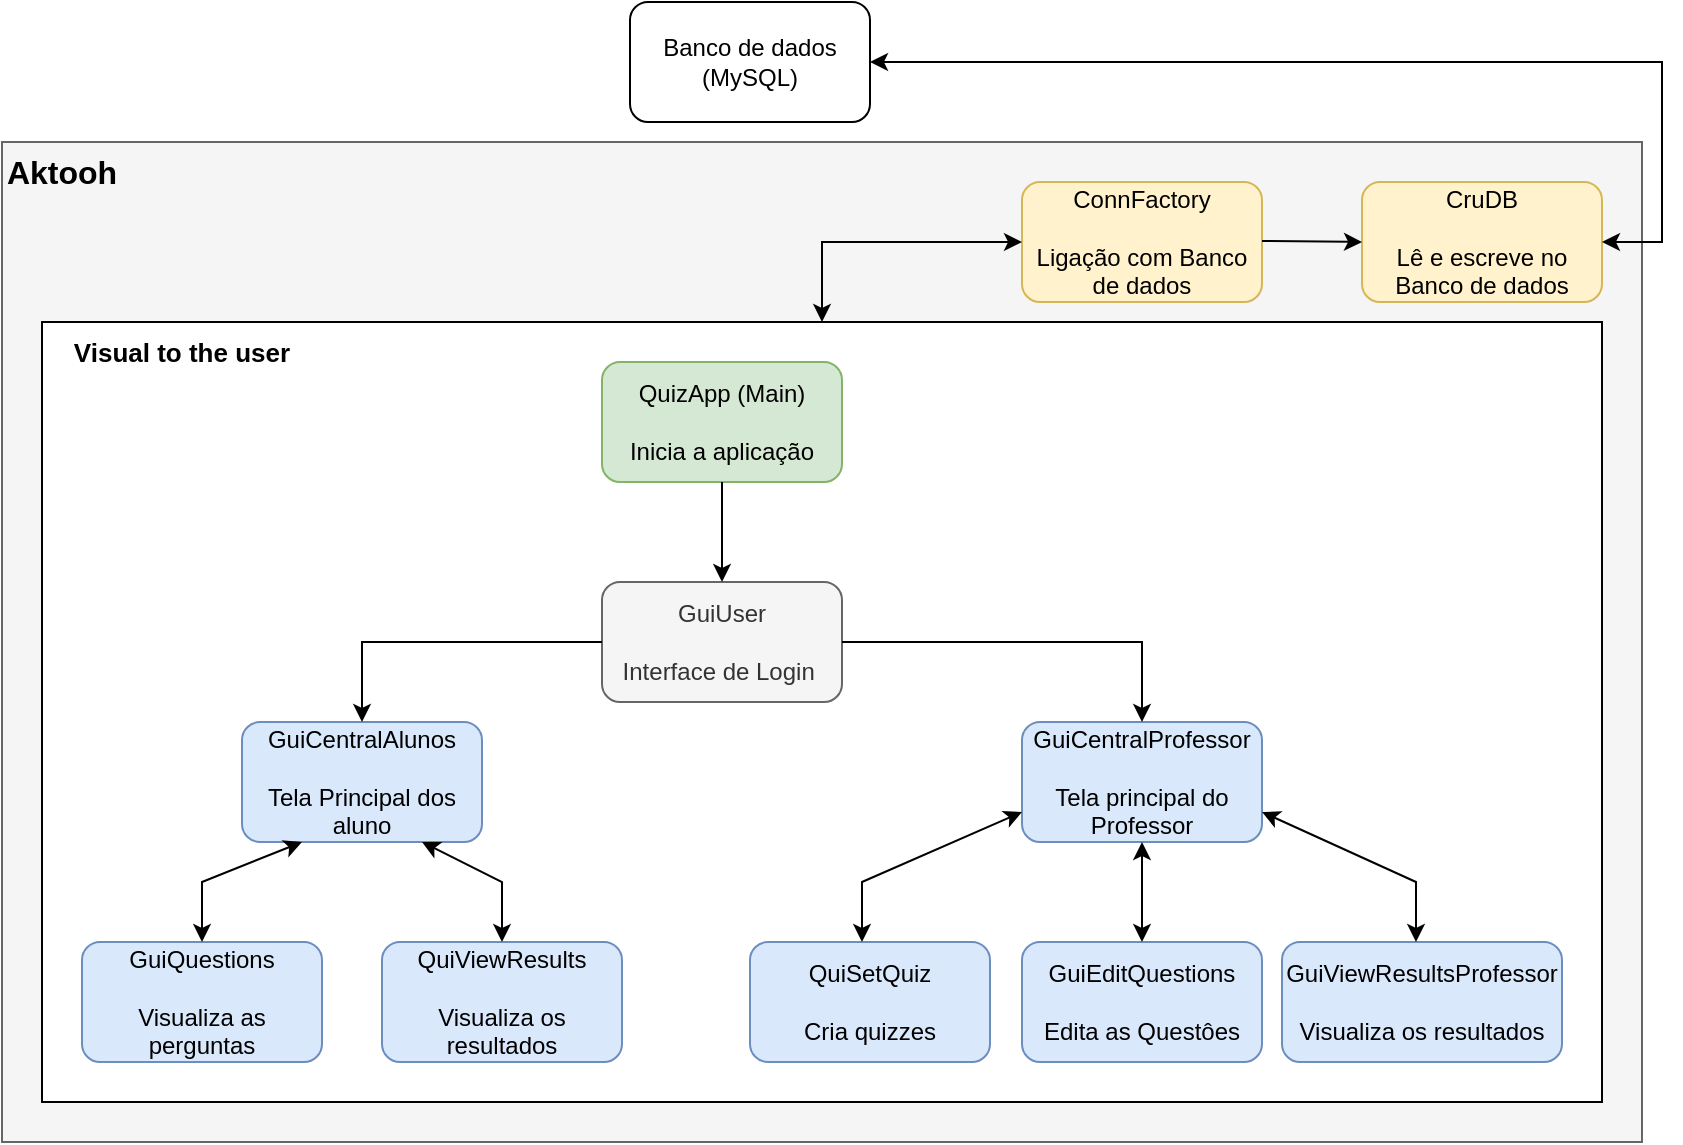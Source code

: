 <mxfile version="24.7.17">
  <diagram name="Página-1" id="XCPXqqgFWIgN050Z84h-">
    <mxGraphModel dx="1434" dy="2053" grid="1" gridSize="10" guides="1" tooltips="1" connect="1" arrows="1" fold="1" page="1" pageScale="1" pageWidth="827" pageHeight="1169" math="0" shadow="0">
      <root>
        <mxCell id="0" />
        <mxCell id="1" parent="0" />
        <mxCell id="3tuc8b9yxdSNyDUGs0zT-2" value="" style="rounded=0;whiteSpace=wrap;html=1;fillColor=#f5f5f5;fontColor=#333333;strokeColor=#666666;" vertex="1" parent="1">
          <mxGeometry x="40" y="-100" width="820" height="500" as="geometry" />
        </mxCell>
        <mxCell id="3tuc8b9yxdSNyDUGs0zT-1" value="" style="rounded=0;whiteSpace=wrap;html=1;align=left;" vertex="1" parent="1">
          <mxGeometry x="60" y="-10" width="780" height="390" as="geometry" />
        </mxCell>
        <mxCell id="CLj_I0ebMw6HrQHupWL9-1" value="QuizApp (Main)&lt;div&gt;&lt;br&gt;&lt;div&gt;&lt;span style=&quot;background-color: transparent; color: light-dark(rgb(0, 0, 0), rgb(255, 255, 255));&quot;&gt;Inicia a aplicação&lt;/span&gt;&lt;/div&gt;&lt;/div&gt;" style="rounded=1;whiteSpace=wrap;html=1;fillColor=#d5e8d4;strokeColor=#82b366;" parent="1" vertex="1">
          <mxGeometry x="340" y="10" width="120" height="60" as="geometry" />
        </mxCell>
        <mxCell id="CLj_I0ebMw6HrQHupWL9-2" value="ConnFactory&lt;div&gt;&lt;br&gt;&lt;div&gt;Ligação com Banco de dados&lt;/div&gt;&lt;/div&gt;" style="rounded=1;whiteSpace=wrap;html=1;fillColor=#fff2cc;strokeColor=#d6b656;" parent="1" vertex="1">
          <mxGeometry x="550" y="-80" width="120" height="60" as="geometry" />
        </mxCell>
        <mxCell id="CLj_I0ebMw6HrQHupWL9-3" value="&lt;div&gt;&lt;div&gt;GuiUser&lt;/div&gt;&lt;/div&gt;&lt;div&gt;&lt;br&gt;&lt;/div&gt;&lt;div&gt;Interface de Login&amp;nbsp;&lt;/div&gt;" style="rounded=1;whiteSpace=wrap;html=1;fillColor=#f5f5f5;strokeColor=#666666;fontColor=#333333;" parent="1" vertex="1">
          <mxGeometry x="340" y="120" width="120" height="60" as="geometry" />
        </mxCell>
        <mxCell id="CLj_I0ebMw6HrQHupWL9-4" value="GuiCentralAlunos&lt;div&gt;&lt;br&gt;&lt;div&gt;Tela Principal dos aluno&lt;/div&gt;&lt;/div&gt;" style="rounded=1;whiteSpace=wrap;html=1;fillColor=#dae8fc;strokeColor=#6c8ebf;" parent="1" vertex="1">
          <mxGeometry x="160" y="190" width="120" height="60" as="geometry" />
        </mxCell>
        <mxCell id="CLj_I0ebMw6HrQHupWL9-5" value="CruDB&lt;div&gt;&lt;br&gt;&lt;div&gt;Lê e escreve no Banco de dados&lt;/div&gt;&lt;/div&gt;" style="rounded=1;whiteSpace=wrap;html=1;fillColor=#fff2cc;strokeColor=#d6b656;" parent="1" vertex="1">
          <mxGeometry x="720" y="-80" width="120" height="60" as="geometry" />
        </mxCell>
        <mxCell id="CLj_I0ebMw6HrQHupWL9-6" value="GuiQuestions&lt;div&gt;&lt;br&gt;&lt;div&gt;Visualiza as perguntas&lt;/div&gt;&lt;/div&gt;" style="rounded=1;whiteSpace=wrap;html=1;fillColor=#dae8fc;strokeColor=#6c8ebf;" parent="1" vertex="1">
          <mxGeometry x="80" y="300" width="120" height="60" as="geometry" />
        </mxCell>
        <mxCell id="CLj_I0ebMw6HrQHupWL9-7" value="QuiViewResults&lt;div&gt;&lt;br&gt;&lt;div&gt;Visualiza os resultados&lt;/div&gt;&lt;/div&gt;" style="rounded=1;whiteSpace=wrap;html=1;fillColor=#dae8fc;strokeColor=#6c8ebf;" parent="1" vertex="1">
          <mxGeometry x="230" y="300" width="120" height="60" as="geometry" />
        </mxCell>
        <mxCell id="CLj_I0ebMw6HrQHupWL9-8" value="GuiCentralProfessor&lt;div&gt;&lt;br&gt;&lt;div&gt;Tela principal do Professor&lt;/div&gt;&lt;/div&gt;" style="rounded=1;whiteSpace=wrap;html=1;fillColor=#dae8fc;strokeColor=#6c8ebf;" parent="1" vertex="1">
          <mxGeometry x="550" y="190" width="120" height="60" as="geometry" />
        </mxCell>
        <mxCell id="CLj_I0ebMw6HrQHupWL9-9" value="GuiEditQuestions&lt;div&gt;&lt;br&gt;&lt;/div&gt;&lt;div&gt;Edita as Questôes&lt;/div&gt;" style="rounded=1;whiteSpace=wrap;html=1;fillColor=#dae8fc;strokeColor=#6c8ebf;" parent="1" vertex="1">
          <mxGeometry x="550" y="300" width="120" height="60" as="geometry" />
        </mxCell>
        <mxCell id="CLj_I0ebMw6HrQHupWL9-10" value="QuiSetQuiz&lt;div&gt;&lt;br&gt;&lt;/div&gt;&lt;div&gt;Cria quizzes&lt;/div&gt;" style="rounded=1;whiteSpace=wrap;html=1;fillColor=#dae8fc;strokeColor=#6c8ebf;" parent="1" vertex="1">
          <mxGeometry x="414" y="300" width="120" height="60" as="geometry" />
        </mxCell>
        <mxCell id="CLj_I0ebMw6HrQHupWL9-11" value="GuiViewResultsProfessor&lt;div&gt;&lt;br&gt;&lt;/div&gt;&lt;div&gt;Visualiza os resultados&lt;/div&gt;" style="rounded=1;whiteSpace=wrap;html=1;fillColor=#dae8fc;strokeColor=#6c8ebf;" parent="1" vertex="1">
          <mxGeometry x="680" y="300" width="140" height="60" as="geometry" />
        </mxCell>
        <mxCell id="CLj_I0ebMw6HrQHupWL9-19" value="" style="endArrow=classic;html=1;rounded=0;exitX=0.5;exitY=1;exitDx=0;exitDy=0;entryX=0.5;entryY=0;entryDx=0;entryDy=0;" parent="1" source="CLj_I0ebMw6HrQHupWL9-1" target="CLj_I0ebMw6HrQHupWL9-3" edge="1">
          <mxGeometry width="50" height="50" relative="1" as="geometry">
            <mxPoint x="220" y="110" as="sourcePoint" />
            <mxPoint x="270" y="60" as="targetPoint" />
          </mxGeometry>
        </mxCell>
        <mxCell id="CLj_I0ebMw6HrQHupWL9-20" value="" style="endArrow=classic;html=1;rounded=0;exitX=0;exitY=0.5;exitDx=0;exitDy=0;entryX=0.5;entryY=0;entryDx=0;entryDy=0;" parent="1" source="CLj_I0ebMw6HrQHupWL9-3" target="CLj_I0ebMw6HrQHupWL9-4" edge="1">
          <mxGeometry width="50" height="50" relative="1" as="geometry">
            <mxPoint x="219.5" y="140" as="sourcePoint" />
            <mxPoint x="219.5" y="190" as="targetPoint" />
            <Array as="points">
              <mxPoint x="220" y="150" />
            </Array>
          </mxGeometry>
        </mxCell>
        <mxCell id="CLj_I0ebMw6HrQHupWL9-21" value="" style="endArrow=classic;html=1;rounded=0;exitX=1;exitY=0.5;exitDx=0;exitDy=0;entryX=0.5;entryY=0;entryDx=0;entryDy=0;" parent="1" source="CLj_I0ebMw6HrQHupWL9-3" target="CLj_I0ebMw6HrQHupWL9-8" edge="1">
          <mxGeometry width="50" height="50" relative="1" as="geometry">
            <mxPoint x="630" y="140" as="sourcePoint" />
            <mxPoint x="510" y="180" as="targetPoint" />
            <Array as="points">
              <mxPoint x="610" y="150" />
            </Array>
          </mxGeometry>
        </mxCell>
        <mxCell id="CLj_I0ebMw6HrQHupWL9-23" value="" style="endArrow=classic;startArrow=classic;html=1;rounded=0;entryX=0.25;entryY=1;entryDx=0;entryDy=0;exitX=0.5;exitY=0;exitDx=0;exitDy=0;" parent="1" source="CLj_I0ebMw6HrQHupWL9-6" target="CLj_I0ebMw6HrQHupWL9-4" edge="1">
          <mxGeometry width="50" height="50" relative="1" as="geometry">
            <mxPoint x="120" y="300" as="sourcePoint" />
            <mxPoint x="170" y="250" as="targetPoint" />
            <Array as="points">
              <mxPoint x="140" y="270" />
            </Array>
          </mxGeometry>
        </mxCell>
        <mxCell id="CLj_I0ebMw6HrQHupWL9-24" value="" style="endArrow=classic;startArrow=classic;html=1;rounded=0;entryX=0.75;entryY=1;entryDx=0;entryDy=0;exitX=0.5;exitY=0;exitDx=0;exitDy=0;" parent="1" source="CLj_I0ebMw6HrQHupWL9-7" target="CLj_I0ebMw6HrQHupWL9-4" edge="1">
          <mxGeometry width="50" height="50" relative="1" as="geometry">
            <mxPoint x="290" y="300" as="sourcePoint" />
            <mxPoint x="340" y="250" as="targetPoint" />
            <Array as="points">
              <mxPoint x="290" y="270" />
            </Array>
          </mxGeometry>
        </mxCell>
        <mxCell id="CLj_I0ebMw6HrQHupWL9-25" value="" style="endArrow=classic;startArrow=classic;html=1;rounded=0;entryX=0;entryY=0.75;entryDx=0;entryDy=0;exitX=0.5;exitY=0;exitDx=0;exitDy=0;" parent="1" target="CLj_I0ebMw6HrQHupWL9-8" edge="1">
          <mxGeometry width="50" height="50" relative="1" as="geometry">
            <mxPoint x="470" y="300" as="sourcePoint" />
            <mxPoint x="520" y="250" as="targetPoint" />
            <Array as="points">
              <mxPoint x="470" y="270" />
            </Array>
          </mxGeometry>
        </mxCell>
        <mxCell id="CLj_I0ebMw6HrQHupWL9-26" value="" style="endArrow=classic;startArrow=classic;html=1;rounded=0;entryX=1;entryY=0.75;entryDx=0;entryDy=0;exitX=0.5;exitY=0;exitDx=0;exitDy=0;" parent="1" target="CLj_I0ebMw6HrQHupWL9-8" edge="1">
          <mxGeometry width="50" height="50" relative="1" as="geometry">
            <mxPoint x="747" y="300" as="sourcePoint" />
            <mxPoint x="827" y="235" as="targetPoint" />
            <Array as="points">
              <mxPoint x="747" y="270" />
            </Array>
          </mxGeometry>
        </mxCell>
        <mxCell id="CLj_I0ebMw6HrQHupWL9-27" value="" style="endArrow=classic;startArrow=classic;html=1;rounded=0;exitX=0.5;exitY=0;exitDx=0;exitDy=0;entryX=0.5;entryY=1;entryDx=0;entryDy=0;" parent="1" source="CLj_I0ebMw6HrQHupWL9-9" target="CLj_I0ebMw6HrQHupWL9-8" edge="1">
          <mxGeometry width="50" height="50" relative="1" as="geometry">
            <mxPoint x="550" y="310" as="sourcePoint" />
            <mxPoint x="600" y="260" as="targetPoint" />
          </mxGeometry>
        </mxCell>
        <mxCell id="CLj_I0ebMw6HrQHupWL9-29" value="" style="endArrow=classic;html=1;rounded=0;exitX=1;exitY=0.5;exitDx=0;exitDy=0;entryX=0;entryY=0.5;entryDx=0;entryDy=0;" parent="1" target="CLj_I0ebMw6HrQHupWL9-5" edge="1">
          <mxGeometry width="50" height="50" relative="1" as="geometry">
            <mxPoint x="670" y="-50.5" as="sourcePoint" />
            <mxPoint x="700" y="-50.5" as="targetPoint" />
          </mxGeometry>
        </mxCell>
        <mxCell id="3tuc8b9yxdSNyDUGs0zT-4" value="&lt;p style=&quot;line-height: 150%;&quot; align=&quot;center&quot; class=&quot;MsoNormal&quot;&gt;&lt;b&gt;&lt;span style=&quot;font-size:12.0pt;line-height:150%;font-family:&amp;quot;Arial&amp;quot;,sans-serif&quot;&gt;Aktooh&lt;/span&gt;&lt;/b&gt;&lt;/p&gt;" style="text;html=1;align=center;verticalAlign=middle;whiteSpace=wrap;rounded=0;" vertex="1" parent="1">
          <mxGeometry x="40" y="-100" width="60" height="30" as="geometry" />
        </mxCell>
        <mxCell id="3tuc8b9yxdSNyDUGs0zT-5" value="" style="endArrow=classic;startArrow=classic;html=1;rounded=0;entryX=0;entryY=0.5;entryDx=0;entryDy=0;exitX=0.5;exitY=0;exitDx=0;exitDy=0;" edge="1" parent="1" source="3tuc8b9yxdSNyDUGs0zT-1" target="CLj_I0ebMw6HrQHupWL9-2">
          <mxGeometry width="50" height="50" relative="1" as="geometry">
            <mxPoint x="440" y="-20" as="sourcePoint" />
            <mxPoint x="490" y="-70" as="targetPoint" />
            <Array as="points">
              <mxPoint x="450" y="-50" />
            </Array>
          </mxGeometry>
        </mxCell>
        <mxCell id="3tuc8b9yxdSNyDUGs0zT-6" value="&lt;b&gt;&lt;font style=&quot;font-size: 13px;&quot;&gt;Visual to the user&lt;/font&gt;&lt;/b&gt;" style="text;html=1;align=center;verticalAlign=middle;whiteSpace=wrap;rounded=0;" vertex="1" parent="1">
          <mxGeometry x="60" y="-10" width="140" height="30" as="geometry" />
        </mxCell>
        <mxCell id="3tuc8b9yxdSNyDUGs0zT-8" value="Banco de dados&lt;br&gt;(MySQL)" style="rounded=1;whiteSpace=wrap;html=1;" vertex="1" parent="1">
          <mxGeometry x="354" y="-170" width="120" height="60" as="geometry" />
        </mxCell>
        <mxCell id="3tuc8b9yxdSNyDUGs0zT-9" value="" style="endArrow=classic;startArrow=classic;html=1;rounded=0;exitX=1;exitY=0.5;exitDx=0;exitDy=0;entryX=1;entryY=0.5;entryDx=0;entryDy=0;" edge="1" parent="1" source="CLj_I0ebMw6HrQHupWL9-5" target="3tuc8b9yxdSNyDUGs0zT-8">
          <mxGeometry width="50" height="50" relative="1" as="geometry">
            <mxPoint x="910" y="10" as="sourcePoint" />
            <mxPoint x="460" y="-140" as="targetPoint" />
            <Array as="points">
              <mxPoint x="870" y="-50" />
              <mxPoint x="870" y="-140" />
            </Array>
          </mxGeometry>
        </mxCell>
      </root>
    </mxGraphModel>
  </diagram>
</mxfile>
